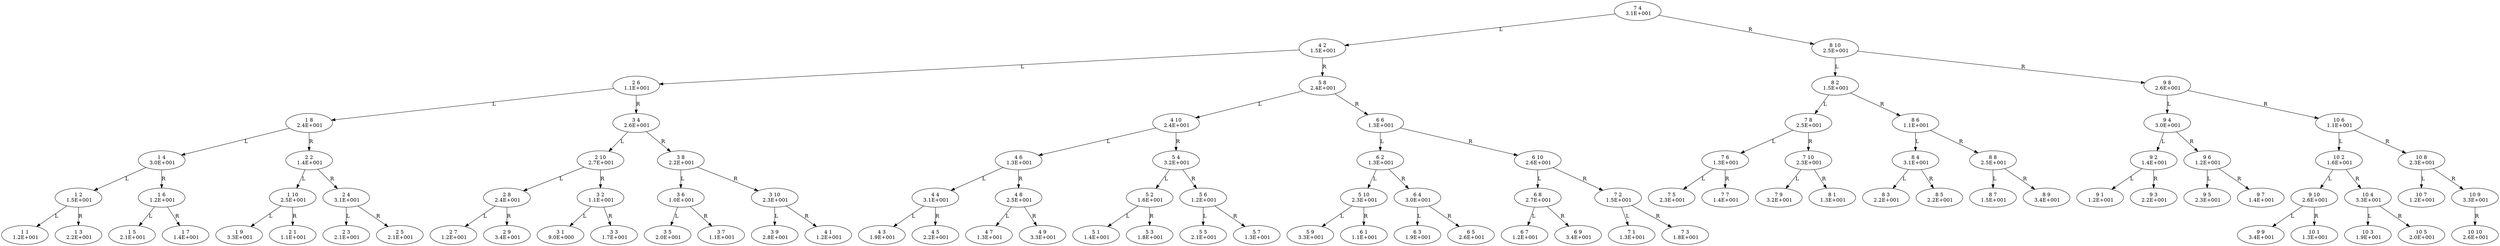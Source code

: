 digraph
{
1 [label="7 4\n 3.1E+001"];
2 [label="4 2\n 1.5E+001"];
3 [label="8 10\n 2.5E+001"];
4 [label="8 2\n 1.5E+001"];
5 [label="9 8\n 2.6E+001"];
6 [label="2 6\n 1.1E+001"];
7 [label="5 8\n 2.4E+001"];
8 [label="4 10\n 2.4E+001"];
9 [label="6 6\n 1.3E+001"];
10 [label="1 8\n 2.4E+001"];
11 [label="3 4\n 2.6E+001"];
12 [label="9 4\n 3.0E+001"];
13 [label="10 6\n 1.1E+001"];
14 [label="7 8\n 2.5E+001"];
15 [label="8 6\n 1.1E+001"];
16 [label="8 4\n 3.1E+001"];
17 [label="8 8\n 2.5E+001"];
18 [label="7 6\n 1.3E+001"];
19 [label="7 10\n 2.3E+001"];
20 [label="10 2\n 1.6E+001"];
21 [label="10 8\n 2.3E+001"];
22 [label="9 2\n 1.4E+001"];
23 [label="9 6\n 1.2E+001"];
24 [label="2 10\n 2.7E+001"];
25 [label="3 8\n 2.2E+001"];
26 [label="1 4\n 3.0E+001"];
27 [label="2 2\n 1.4E+001"];
28 [label="6 2\n 1.3E+001"];
29 [label="6 10\n 2.6E+001"];
30 [label="4 6\n 1.3E+001"];
31 [label="5 4\n 3.2E+001"];
32 [label="5 2\n 1.6E+001"];
33 [label="5 6\n 1.2E+001"];
34 [label="4 4\n 3.1E+001"];
35 [label="4 8\n 2.5E+001"];
36 [label="6 8\n 2.7E+001"];
37 [label="7 2\n 1.5E+001"];
38 [label="5 10\n 2.3E+001"];
39 [label="6 4\n 3.0E+001"];
40 [label="1 10\n 2.5E+001"];
41 [label="2 4\n 3.1E+001"];
42 [label="1 2\n 1.5E+001"];
43 [label="1 6\n 1.2E+001"];
44 [label="3 6\n 1.0E+001"];
45 [label="3 10\n 2.3E+001"];
46 [label="2 8\n 2.4E+001"];
47 [label="3 2\n 1.1E+001"];
48 [label="9 5\n 2.3E+001"];
49 [label="9 7\n 1.4E+001"];
50 [label="9 1\n 1.2E+001"];
51 [label="9 3\n 2.2E+001"];
52 [label="10 7\n 1.2E+001"];
53 [label="10 9\n 3.3E+001"];
54 [label="9 10\n 2.6E+001"];
55 [label="10 4\n 3.3E+001"];
56 [label="7 9\n 3.2E+001"];
57 [label="8 1\n 1.3E+001"];
58 [label="7 5\n 2.3E+001"];
59 [label="7 7\n 1.4E+001"];
60 [label="8 7\n 1.5E+001"];
61 [label="8 9\n 3.4E+001"];
62 [label="8 3\n 2.2E+001"];
63 [label="8 5\n 2.2E+001"];
64 [label="10 3\n 1.9E+001"];
65 [label="10 5\n 2.0E+001"];
66 [label="9 9\n 3.4E+001"];
67 [label="10 1\n 1.3E+001"];
68 [label="10 10\n 2.6E+001"];
69 [label="3 1\n 9.0E+000"];
70 [label="3 3\n 1.7E+001"];
71 [label="2 7\n 1.2E+001"];
72 [label="2 9\n 3.4E+001"];
73 [label="3 9\n 2.8E+001"];
74 [label="4 1\n 1.2E+001"];
75 [label="3 5\n 2.0E+001"];
76 [label="3 7\n 1.1E+001"];
77 [label="1 5\n 2.1E+001"];
78 [label="1 7\n 1.4E+001"];
79 [label="1 1\n 1.2E+001"];
80 [label="1 3\n 2.2E+001"];
81 [label="2 3\n 2.1E+001"];
82 [label="2 5\n 2.1E+001"];
83 [label="1 9\n 3.3E+001"];
84 [label="2 1\n 1.1E+001"];
85 [label="6 3\n 1.9E+001"];
86 [label="6 5\n 2.6E+001"];
87 [label="5 9\n 3.3E+001"];
88 [label="6 1\n 1.1E+001"];
89 [label="7 1\n 1.3E+001"];
90 [label="7 3\n 1.8E+001"];
91 [label="6 7\n 1.2E+001"];
92 [label="6 9\n 3.4E+001"];
93 [label="4 7\n 1.3E+001"];
94 [label="4 9\n 3.3E+001"];
95 [label="4 3\n 1.9E+001"];
96 [label="4 5\n 2.2E+001"];
97 [label="5 5\n 2.1E+001"];
98 [label="5 7\n 1.3E+001"];
99 [label="5 1\n 1.4E+001"];
100 [label="5 3\n 1.8E+001"];

//edges

1 -> 3 [label="R"];
1 -> 2 [label="L"];
2 -> 7 [label="R"];
2 -> 6 [label="L"];
3 -> 5 [label="R"];
3 -> 4 [label="L"];
4 -> 15 [label="R"];
4 -> 14 [label="L"];
5 -> 13 [label="R"];
5 -> 12 [label="L"];
6 -> 11 [label="R"];
6 -> 10 [label="L"];
7 -> 9 [label="R"];
7 -> 8 [label="L"];
8 -> 31 [label="R"];
8 -> 30 [label="L"];
9 -> 29 [label="R"];
9 -> 28 [label="L"];
10 -> 27 [label="R"];
10 -> 26 [label="L"];
11 -> 25 [label="R"];
11 -> 24 [label="L"];
12 -> 23 [label="R"];
12 -> 22 [label="L"];
13 -> 21 [label="R"];
13 -> 20 [label="L"];
14 -> 19 [label="R"];
14 -> 18 [label="L"];
15 -> 17 [label="R"];
15 -> 16 [label="L"];
16 -> 63 [label="R"];
16 -> 62 [label="L"];
17 -> 61 [label="R"];
17 -> 60 [label="L"];
18 -> 59 [label="R"];
18 -> 58 [label="L"];
19 -> 57 [label="R"];
19 -> 56 [label="L"];
20 -> 55 [label="R"];
20 -> 54 [label="L"];
21 -> 53 [label="R"];
21 -> 52 [label="L"];
22 -> 51 [label="R"];
22 -> 50 [label="L"];
23 -> 49 [label="R"];
23 -> 48 [label="L"];
24 -> 47 [label="R"];
24 -> 46 [label="L"];
25 -> 45 [label="R"];
25 -> 44 [label="L"];
26 -> 43 [label="R"];
26 -> 42 [label="L"];
27 -> 41 [label="R"];
27 -> 40 [label="L"];
28 -> 39 [label="R"];
28 -> 38 [label="L"];
29 -> 37 [label="R"];
29 -> 36 [label="L"];
30 -> 35 [label="R"];
30 -> 34 [label="L"];
31 -> 33 [label="R"];
31 -> 32 [label="L"];
32 -> 100 [label="R"];
32 -> 99 [label="L"];
33 -> 98 [label="R"];
33 -> 97 [label="L"];
34 -> 96 [label="R"];
34 -> 95 [label="L"];
35 -> 94 [label="R"];
35 -> 93 [label="L"];
36 -> 92 [label="R"];
36 -> 91 [label="L"];
37 -> 90 [label="R"];
37 -> 89 [label="L"];
38 -> 88 [label="R"];
38 -> 87 [label="L"];
39 -> 86 [label="R"];
39 -> 85 [label="L"];
40 -> 84 [label="R"];
40 -> 83 [label="L"];
41 -> 82 [label="R"];
41 -> 81 [label="L"];
42 -> 80 [label="R"];
42 -> 79 [label="L"];
43 -> 78 [label="R"];
43 -> 77 [label="L"];
44 -> 76 [label="R"];
44 -> 75 [label="L"];
45 -> 74 [label="R"];
45 -> 73 [label="L"];
46 -> 72 [label="R"];
46 -> 71 [label="L"];
47 -> 70 [label="R"];
47 -> 69 [label="L"];
53 -> 68 [label="R"];
54 -> 67 [label="R"];
54 -> 66 [label="L"];
55 -> 65 [label="R"];
55 -> 64 [label="L"];
}
